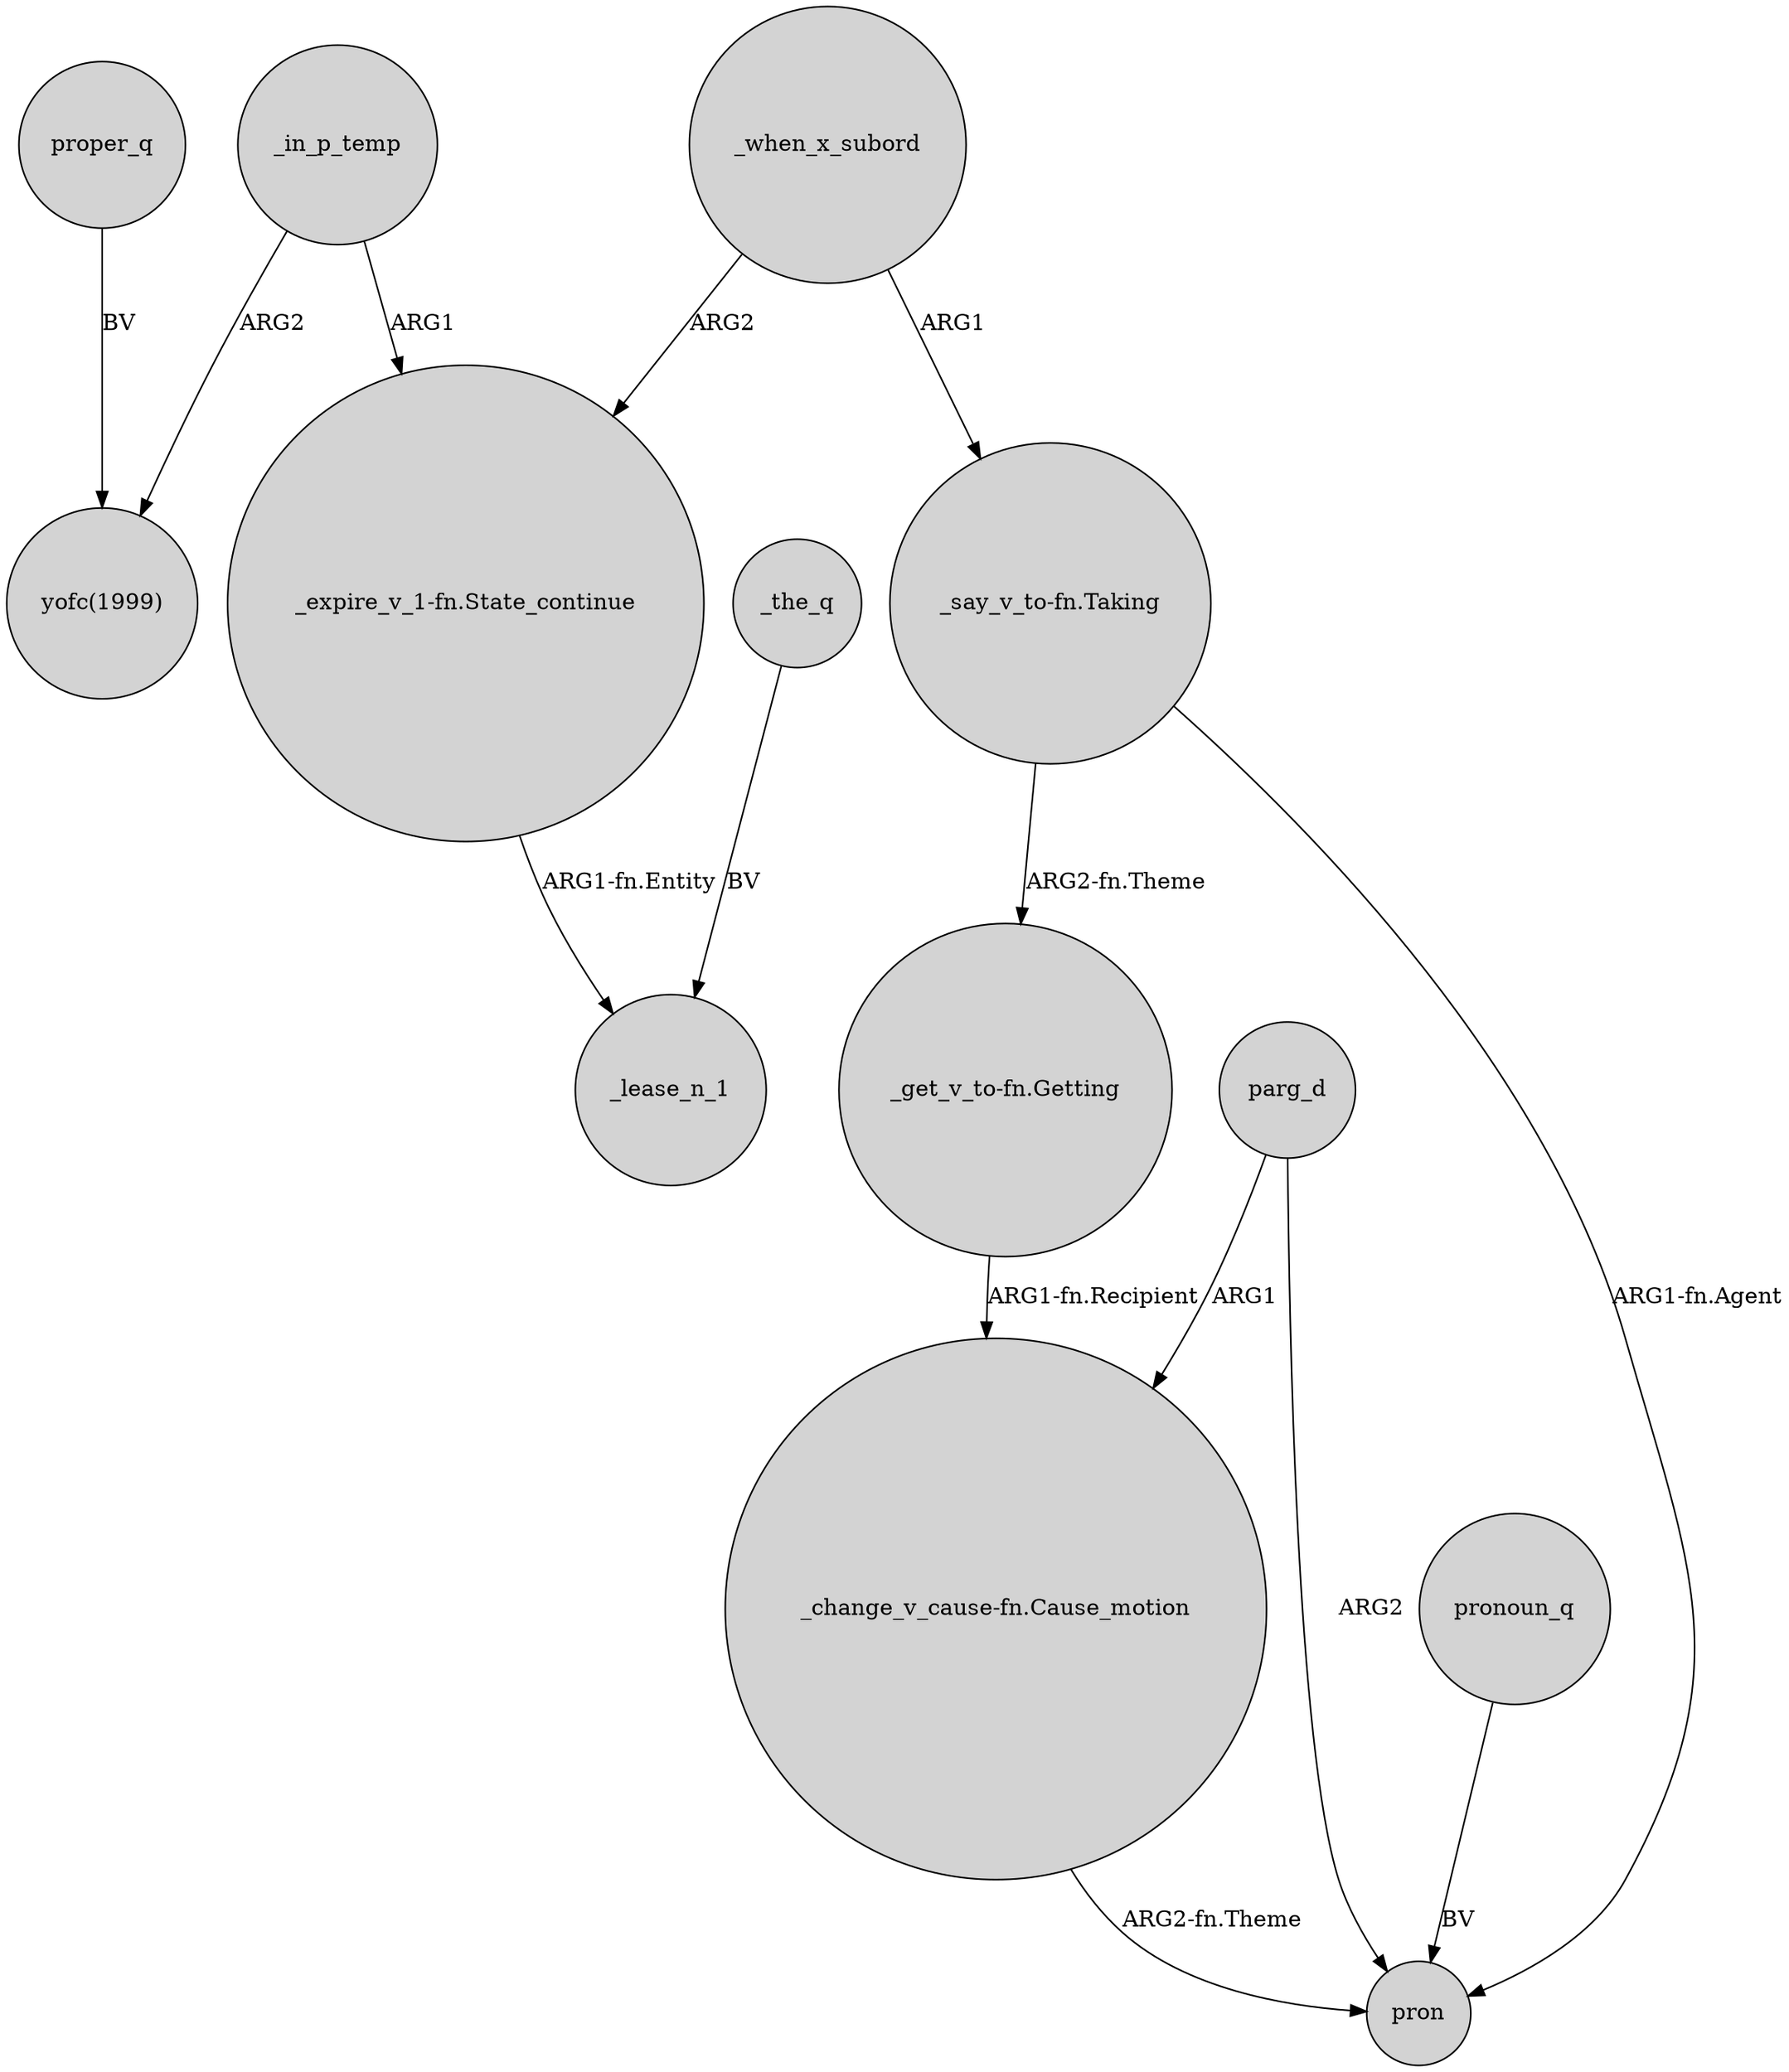 digraph {
	node [shape=circle style=filled]
	proper_q -> "yofc(1999)" [label=BV]
	_in_p_temp -> "yofc(1999)" [label=ARG2]
	_the_q -> _lease_n_1 [label=BV]
	"_get_v_to-fn.Getting" -> "_change_v_cause-fn.Cause_motion" [label="ARG1-fn.Recipient"]
	"_say_v_to-fn.Taking" -> "_get_v_to-fn.Getting" [label="ARG2-fn.Theme"]
	_when_x_subord -> "_say_v_to-fn.Taking" [label=ARG1]
	_when_x_subord -> "_expire_v_1-fn.State_continue" [label=ARG2]
	"_change_v_cause-fn.Cause_motion" -> pron [label="ARG2-fn.Theme"]
	_in_p_temp -> "_expire_v_1-fn.State_continue" [label=ARG1]
	"_say_v_to-fn.Taking" -> pron [label="ARG1-fn.Agent"]
	pronoun_q -> pron [label=BV]
	parg_d -> "_change_v_cause-fn.Cause_motion" [label=ARG1]
	"_expire_v_1-fn.State_continue" -> _lease_n_1 [label="ARG1-fn.Entity"]
	parg_d -> pron [label=ARG2]
}

